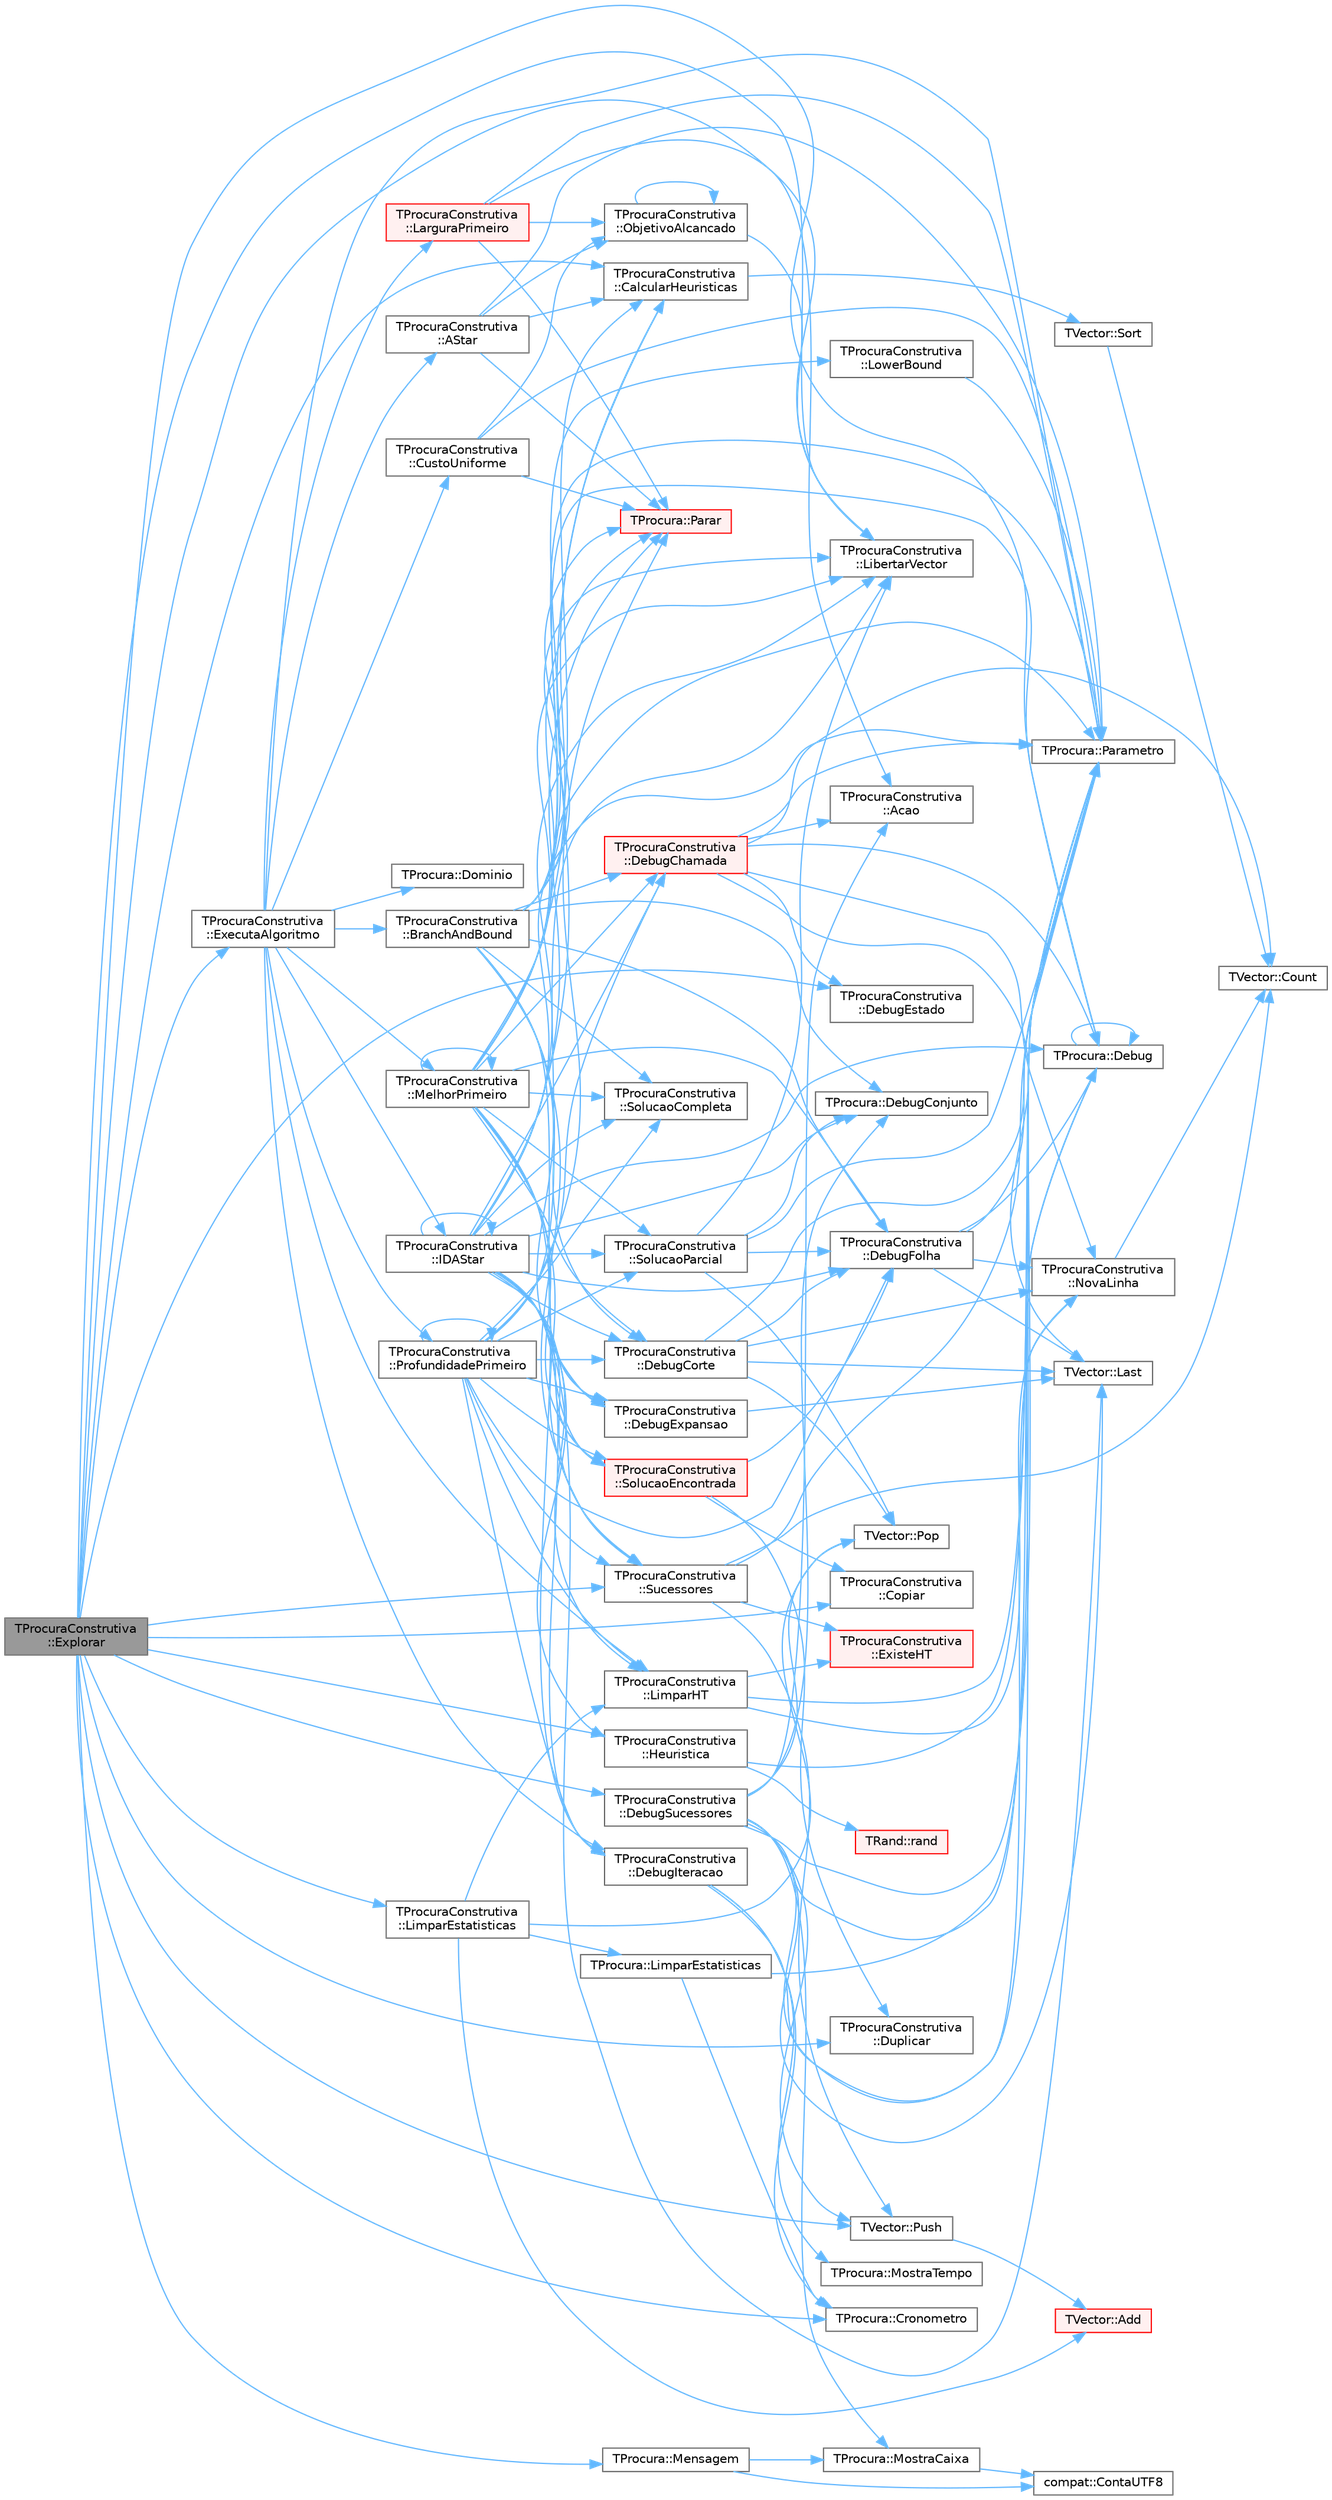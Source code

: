 digraph "TProcuraConstrutiva::Explorar"
{
 // LATEX_PDF_SIZE
  bgcolor="transparent";
  edge [fontname=Helvetica,fontsize=10,labelfontname=Helvetica,labelfontsize=10];
  node [fontname=Helvetica,fontsize=10,shape=box,height=0.2,width=0.4];
  rankdir="LR";
  Node1 [id="Node000001",label="TProcuraConstrutiva\l::Explorar",height=0.2,width=0.4,color="gray40", fillcolor="grey60", style="filled", fontcolor="black",tooltip="definir para explorar manualmente os dados (não definido em TProcura, apenas em TProcuraConstrutiva)"];
  Node1 -> Node2 [id="edge1_Node000001_Node000002",color="steelblue1",style="solid",tooltip=" "];
  Node2 [id="Node000002",label="TProcuraConstrutiva\l::Acao",height=0.2,width=0.4,color="grey40", fillcolor="white", style="filled",URL="$group__RedefinicaoSugerida.html#gacbc6e34f3a403d26d806f37b5cd739f6",tooltip="Retorna a ação (movimento, passo, jogada, lance, etc.) que gerou o sucessor."];
  Node1 -> Node3 [id="edge2_Node000001_Node000003",color="steelblue1",style="solid",tooltip=" "];
  Node3 [id="Node000003",label="TProcuraConstrutiva\l::CalcularHeuristicas",height=0.2,width=0.4,color="grey40", fillcolor="white", style="filled",URL="$classTProcuraConstrutiva.html#a640e74c9b6cd340761db671438ad679e",tooltip=" "];
  Node3 -> Node4 [id="edge3_Node000003_Node000004",color="steelblue1",style="solid",tooltip=" "];
  Node4 [id="Node000004",label="TVector::Sort",height=0.2,width=0.4,color="grey40", fillcolor="white", style="filled",URL="$classTVector.html#a6006a477a6794ac80c97cc35c8925699",tooltip="Ordena todo o vetor, opcionalmente devolvendo índices ordenados."];
  Node4 -> Node5 [id="edge4_Node000004_Node000005",color="steelblue1",style="solid",tooltip=" "];
  Node5 [id="Node000005",label="TVector::Count",height=0.2,width=0.4,color="grey40", fillcolor="white", style="filled",URL="$classTVector.html#ac3c744d84543ca6e32859eb7dfccfeef",tooltip=" "];
  Node1 -> Node6 [id="edge5_Node000001_Node000006",color="steelblue1",style="solid",tooltip=" "];
  Node6 [id="Node000006",label="TProcuraConstrutiva\l::Copiar",height=0.2,width=0.4,color="grey40", fillcolor="white", style="filled",URL="$group__RedefinicaoMandatoria.html#ga92eb7af76e68a20fe542afb459e7d642",tooltip="Fica com uma cópia do objecto."];
  Node1 -> Node7 [id="edge6_Node000001_Node000007",color="steelblue1",style="solid",tooltip=" "];
  Node7 [id="Node000007",label="TProcura::Cronometro",height=0.2,width=0.4,color="grey40", fillcolor="white", style="filled",URL="$classTProcura.html#adb09aa964fe750da7a383318cd0f48a0",tooltip="retorna o tempo em segundos desde que o cronómetro foi inicializado"];
  Node1 -> Node8 [id="edge7_Node000001_Node000008",color="steelblue1",style="solid",tooltip=" "];
  Node8 [id="Node000008",label="TProcura::Debug",height=0.2,width=0.4,color="grey40", fillcolor="white", style="filled",URL="$classTProcura.html#a0c5676c1b54ab6bdc1045b98aeafe456",tooltip="Mostra o estado no ecrã, para debug."];
  Node8 -> Node8 [id="edge8_Node000008_Node000008",color="steelblue1",style="solid",tooltip=" "];
  Node1 -> Node9 [id="edge9_Node000001_Node000009",color="steelblue1",style="solid",tooltip=" "];
  Node9 [id="Node000009",label="TProcuraConstrutiva\l::DebugEstado",height=0.2,width=0.4,color="grey40", fillcolor="white", style="filled",URL="$classTProcuraConstrutiva.html#a087454e58b5b8a30b2825ce44b007ae4",tooltip=" "];
  Node1 -> Node10 [id="edge10_Node000001_Node000010",color="steelblue1",style="solid",tooltip=" "];
  Node10 [id="Node000010",label="TProcuraConstrutiva\l::DebugSucessores",height=0.2,width=0.4,color="grey40", fillcolor="white", style="filled",URL="$classTProcuraConstrutiva.html#a08aa14ddc895426b2ce3df4d763cbbd7",tooltip=" "];
  Node10 -> Node2 [id="edge11_Node000010_Node000002",color="steelblue1",style="solid",tooltip=" "];
  Node10 -> Node8 [id="edge12_Node000010_Node000008",color="steelblue1",style="solid",tooltip=" "];
  Node10 -> Node11 [id="edge13_Node000010_Node000011",color="steelblue1",style="solid",tooltip=" "];
  Node11 [id="Node000011",label="TProcura::DebugConjunto",height=0.2,width=0.4,color="grey40", fillcolor="white", style="filled",URL="$classTProcura.html#aeb0c13100562688b04050be9710eaf38",tooltip=" "];
  Node10 -> Node12 [id="edge14_Node000010_Node000012",color="steelblue1",style="solid",tooltip=" "];
  Node12 [id="Node000012",label="TVector::Last",height=0.2,width=0.4,color="grey40", fillcolor="white", style="filled",URL="$classTVector.html#aa304d639c79ef2842f9951846c6292e3",tooltip=" "];
  Node10 -> Node13 [id="edge15_Node000010_Node000013",color="steelblue1",style="solid",tooltip=" "];
  Node13 [id="Node000013",label="TProcura::MostraCaixa",height=0.2,width=0.4,color="grey40", fillcolor="white", style="filled",URL="$classTProcura.html#a3496857ee1a91785fbb6ad45f5e9ddea",tooltip=" "];
  Node13 -> Node14 [id="edge16_Node000013_Node000014",color="steelblue1",style="solid",tooltip=" "];
  Node14 [id="Node000014",label="compat::ContaUTF8",height=0.2,width=0.4,color="grey40", fillcolor="white", style="filled",URL="$namespacecompat.html#a2cc00022a29bc0fc08165228956a10f5",tooltip=" "];
  Node10 -> Node15 [id="edge17_Node000010_Node000015",color="steelblue1",style="solid",tooltip=" "];
  Node15 [id="Node000015",label="TProcuraConstrutiva\l::NovaLinha",height=0.2,width=0.4,color="grey40", fillcolor="white", style="filled",URL="$classTProcuraConstrutiva.html#a7426b2abb333f77ef5d00ae46d5f2d32",tooltip=" "];
  Node15 -> Node5 [id="edge18_Node000015_Node000005",color="steelblue1",style="solid",tooltip=" "];
  Node10 -> Node16 [id="edge19_Node000010_Node000016",color="steelblue1",style="solid",tooltip=" "];
  Node16 [id="Node000016",label="TProcura::Parametro",height=0.2,width=0.4,color="grey40", fillcolor="white", style="filled",URL="$classTProcura.html#a0e9e692f29af8a5d5279a8647c800437",tooltip=" "];
  Node10 -> Node17 [id="edge20_Node000010_Node000017",color="steelblue1",style="solid",tooltip=" "];
  Node17 [id="Node000017",label="TVector::Pop",height=0.2,width=0.4,color="grey40", fillcolor="white", style="filled",URL="$classTVector.html#a3249913626d54e46b07e168ce1f05d87",tooltip=" "];
  Node10 -> Node18 [id="edge21_Node000010_Node000018",color="steelblue1",style="solid",tooltip=" "];
  Node18 [id="Node000018",label="TVector::Push",height=0.2,width=0.4,color="grey40", fillcolor="white", style="filled",URL="$classTVector.html#afd25458f77157e6e8aa4ba0e6be3fb64",tooltip=" "];
  Node18 -> Node19 [id="edge22_Node000018_Node000019",color="steelblue1",style="solid",tooltip=" "];
  Node19 [id="Node000019",label="TVector::Add",height=0.2,width=0.4,color="red", fillcolor="#FFF0F0", style="filled",URL="$classTVector.html#aa28afdd47b27c5e004fc75b86d6f66a6",tooltip=" "];
  Node1 -> Node21 [id="edge23_Node000001_Node000021",color="steelblue1",style="solid",tooltip=" "];
  Node21 [id="Node000021",label="TProcuraConstrutiva\l::Duplicar",height=0.2,width=0.4,color="grey40", fillcolor="white", style="filled",URL="$group__RedefinicaoMandatoria.html#gaf7c2483f38d11825c220b7a8d538a623",tooltip="Cria um objecto que é uma cópia deste."];
  Node1 -> Node22 [id="edge24_Node000001_Node000022",color="steelblue1",style="solid",tooltip=" "];
  Node22 [id="Node000022",label="TProcuraConstrutiva\l::ExecutaAlgoritmo",height=0.2,width=0.4,color="grey40", fillcolor="white", style="filled",URL="$group__RedefinicaoOpcional.html#gae52871eb18c8ae656a2174acf43b3bb3",tooltip="Executa o algoritmo com os parametros atuais."];
  Node22 -> Node23 [id="edge25_Node000022_Node000023",color="steelblue1",style="solid",tooltip=" "];
  Node23 [id="Node000023",label="TProcuraConstrutiva\l::AStar",height=0.2,width=0.4,color="grey40", fillcolor="white", style="filled",URL="$group__ProcurasInformadas.html#ga37dd78e1a9a6742700728135f81964b4",tooltip="Executa a procura A*, algoritmo informado."];
  Node23 -> Node3 [id="edge26_Node000023_Node000003",color="steelblue1",style="solid",tooltip=" "];
  Node23 -> Node24 [id="edge27_Node000023_Node000024",color="steelblue1",style="solid",tooltip=" "];
  Node24 [id="Node000024",label="TProcuraConstrutiva\l::ObjetivoAlcancado",height=0.2,width=0.4,color="grey40", fillcolor="white", style="filled",URL="$classTProcuraConstrutiva.html#a8e7879e0ac12522e0eedf3d3d365e51c",tooltip=" "];
  Node24 -> Node25 [id="edge28_Node000024_Node000025",color="steelblue1",style="solid",tooltip=" "];
  Node25 [id="Node000025",label="TProcuraConstrutiva\l::LibertarVector",height=0.2,width=0.4,color="grey40", fillcolor="white", style="filled",URL="$classTProcuraConstrutiva.html#a976f17b2b53ce9ffc7d1795d291262df",tooltip=" "];
  Node24 -> Node24 [id="edge29_Node000024_Node000024",color="steelblue1",style="solid",tooltip=" "];
  Node23 -> Node16 [id="edge30_Node000023_Node000016",color="steelblue1",style="solid",tooltip=" "];
  Node23 -> Node26 [id="edge31_Node000023_Node000026",color="steelblue1",style="solid",tooltip=" "];
  Node26 [id="Node000026",label="TProcura::Parar",height=0.2,width=0.4,color="red", fillcolor="#FFF0F0", style="filled",URL="$classTProcura.html#a7952e187e1b0ae0ca52edab157223179",tooltip="Verifica se a procura deve ser interrompida."];
  Node22 -> Node29 [id="edge32_Node000022_Node000029",color="steelblue1",style="solid",tooltip=" "];
  Node29 [id="Node000029",label="TProcuraConstrutiva\l::BranchAndBound",height=0.2,width=0.4,color="grey40", fillcolor="white", style="filled",URL="$group__ProcurasInformadas.html#gafe804dbf6cabda9e627500c2d4f8aafd",tooltip="Executa o algoritmo Branch-and-Bound, um algoritmo informado."];
  Node29 -> Node3 [id="edge33_Node000029_Node000003",color="steelblue1",style="solid",tooltip=" "];
  Node29 -> Node8 [id="edge34_Node000029_Node000008",color="steelblue1",style="solid",tooltip=" "];
  Node29 -> Node30 [id="edge35_Node000029_Node000030",color="steelblue1",style="solid",tooltip=" "];
  Node30 [id="Node000030",label="TProcuraConstrutiva\l::DebugChamada",height=0.2,width=0.4,color="red", fillcolor="#FFF0F0", style="filled",URL="$classTProcuraConstrutiva.html#ad3d219762fe6430b44b6d7b9e53c3df3",tooltip=" "];
  Node30 -> Node2 [id="edge36_Node000030_Node000002",color="steelblue1",style="solid",tooltip=" "];
  Node30 -> Node5 [id="edge37_Node000030_Node000005",color="steelblue1",style="solid",tooltip=" "];
  Node30 -> Node8 [id="edge38_Node000030_Node000008",color="steelblue1",style="solid",tooltip=" "];
  Node30 -> Node9 [id="edge39_Node000030_Node000009",color="steelblue1",style="solid",tooltip=" "];
  Node30 -> Node12 [id="edge40_Node000030_Node000012",color="steelblue1",style="solid",tooltip=" "];
  Node30 -> Node15 [id="edge41_Node000030_Node000015",color="steelblue1",style="solid",tooltip=" "];
  Node30 -> Node16 [id="edge42_Node000030_Node000016",color="steelblue1",style="solid",tooltip=" "];
  Node29 -> Node11 [id="edge43_Node000029_Node000011",color="steelblue1",style="solid",tooltip=" "];
  Node29 -> Node32 [id="edge44_Node000029_Node000032",color="steelblue1",style="solid",tooltip=" "];
  Node32 [id="Node000032",label="TProcuraConstrutiva\l::DebugCorte",height=0.2,width=0.4,color="grey40", fillcolor="white", style="filled",URL="$classTProcuraConstrutiva.html#a042ab47715ba45d53a86413415ea95fd",tooltip=" "];
  Node32 -> Node33 [id="edge45_Node000032_Node000033",color="steelblue1",style="solid",tooltip=" "];
  Node33 [id="Node000033",label="TProcuraConstrutiva\l::DebugFolha",height=0.2,width=0.4,color="grey40", fillcolor="white", style="filled",URL="$classTProcuraConstrutiva.html#a2916a3eba76527ca857dfddd67429dfd",tooltip=" "];
  Node33 -> Node8 [id="edge46_Node000033_Node000008",color="steelblue1",style="solid",tooltip=" "];
  Node33 -> Node12 [id="edge47_Node000033_Node000012",color="steelblue1",style="solid",tooltip=" "];
  Node33 -> Node15 [id="edge48_Node000033_Node000015",color="steelblue1",style="solid",tooltip=" "];
  Node33 -> Node16 [id="edge49_Node000033_Node000016",color="steelblue1",style="solid",tooltip=" "];
  Node32 -> Node12 [id="edge50_Node000032_Node000012",color="steelblue1",style="solid",tooltip=" "];
  Node32 -> Node15 [id="edge51_Node000032_Node000015",color="steelblue1",style="solid",tooltip=" "];
  Node32 -> Node16 [id="edge52_Node000032_Node000016",color="steelblue1",style="solid",tooltip=" "];
  Node32 -> Node17 [id="edge53_Node000032_Node000017",color="steelblue1",style="solid",tooltip=" "];
  Node29 -> Node34 [id="edge54_Node000029_Node000034",color="steelblue1",style="solid",tooltip=" "];
  Node34 [id="Node000034",label="TProcuraConstrutiva\l::DebugExpansao",height=0.2,width=0.4,color="grey40", fillcolor="white", style="filled",URL="$classTProcuraConstrutiva.html#aca28af2f2cc4d31b83f5f2b83c246f96",tooltip=" "];
  Node34 -> Node12 [id="edge55_Node000034_Node000012",color="steelblue1",style="solid",tooltip=" "];
  Node29 -> Node33 [id="edge56_Node000029_Node000033",color="steelblue1",style="solid",tooltip=" "];
  Node29 -> Node25 [id="edge57_Node000029_Node000025",color="steelblue1",style="solid",tooltip=" "];
  Node29 -> Node35 [id="edge58_Node000029_Node000035",color="steelblue1",style="solid",tooltip=" "];
  Node35 [id="Node000035",label="TProcuraConstrutiva\l::LowerBound",height=0.2,width=0.4,color="grey40", fillcolor="white", style="filled",URL="$classTProcuraConstrutiva.html#a5f021041a7dfe1b68890d9e5f5f0e6f4",tooltip=" "];
  Node35 -> Node16 [id="edge59_Node000035_Node000016",color="steelblue1",style="solid",tooltip=" "];
  Node29 -> Node16 [id="edge60_Node000029_Node000016",color="steelblue1",style="solid",tooltip=" "];
  Node29 -> Node26 [id="edge61_Node000029_Node000026",color="steelblue1",style="solid",tooltip=" "];
  Node29 -> Node36 [id="edge62_Node000029_Node000036",color="steelblue1",style="solid",tooltip=" "];
  Node36 [id="Node000036",label="TProcuraConstrutiva\l::SolucaoCompleta",height=0.2,width=0.4,color="grey40", fillcolor="white", style="filled",URL="$group__RedefinicaoMandatoria.html#ga1f3e2b667881c3e910ba372467645304",tooltip="Verifica se o estado actual é objectivo (é uma solução completa)"];
  Node29 -> Node37 [id="edge63_Node000029_Node000037",color="steelblue1",style="solid",tooltip=" "];
  Node37 [id="Node000037",label="TProcuraConstrutiva\l::SolucaoEncontrada",height=0.2,width=0.4,color="red", fillcolor="#FFF0F0", style="filled",URL="$classTProcuraConstrutiva.html#a2f648df694a20e7fcb688c9979f763fd",tooltip=" "];
  Node37 -> Node6 [id="edge64_Node000037_Node000006",color="steelblue1",style="solid",tooltip=" "];
  Node37 -> Node33 [id="edge65_Node000037_Node000033",color="steelblue1",style="solid",tooltip=" "];
  Node37 -> Node21 [id="edge66_Node000037_Node000021",color="steelblue1",style="solid",tooltip=" "];
  Node29 -> Node40 [id="edge67_Node000029_Node000040",color="steelblue1",style="solid",tooltip=" "];
  Node40 [id="Node000040",label="TProcuraConstrutiva\l::Sucessores",height=0.2,width=0.4,color="grey40", fillcolor="white", style="filled",URL="$group__RedefinicaoMandatoria.html#ga0a13570d2f5a21296e3c10c2780e170c",tooltip="Coloca em sucessores a lista de estados sucessores."];
  Node40 -> Node5 [id="edge68_Node000040_Node000005",color="steelblue1",style="solid",tooltip=" "];
  Node40 -> Node41 [id="edge69_Node000040_Node000041",color="steelblue1",style="solid",tooltip=" "];
  Node41 [id="Node000041",label="TProcuraConstrutiva\l::ExisteHT",height=0.2,width=0.4,color="red", fillcolor="#FFF0F0", style="filled",URL="$classTProcuraConstrutiva.html#ad7857beab462b4b09a37e70cc9c787ac",tooltip=" "];
  Node40 -> Node16 [id="edge70_Node000040_Node000016",color="steelblue1",style="solid",tooltip=" "];
  Node40 -> Node18 [id="edge71_Node000040_Node000018",color="steelblue1",style="solid",tooltip=" "];
  Node22 -> Node45 [id="edge72_Node000022_Node000045",color="steelblue1",style="solid",tooltip=" "];
  Node45 [id="Node000045",label="TProcuraConstrutiva\l::CustoUniforme",height=0.2,width=0.4,color="grey40", fillcolor="white", style="filled",URL="$group__ProcurasCegas.html#ga2343fafdecfd55b69c0ffb71e8f9426b",tooltip="Executa a procura por custo uniforme, algoritmo cego."];
  Node45 -> Node24 [id="edge73_Node000045_Node000024",color="steelblue1",style="solid",tooltip=" "];
  Node45 -> Node16 [id="edge74_Node000045_Node000016",color="steelblue1",style="solid",tooltip=" "];
  Node45 -> Node26 [id="edge75_Node000045_Node000026",color="steelblue1",style="solid",tooltip=" "];
  Node22 -> Node46 [id="edge76_Node000022_Node000046",color="steelblue1",style="solid",tooltip=" "];
  Node46 [id="Node000046",label="TProcuraConstrutiva\l::DebugIteracao",height=0.2,width=0.4,color="grey40", fillcolor="white", style="filled",URL="$classTProcuraConstrutiva.html#ad94d8a7e8f5ed88723951ed5feaf65cb",tooltip=" "];
  Node46 -> Node7 [id="edge77_Node000046_Node000007",color="steelblue1",style="solid",tooltip=" "];
  Node46 -> Node8 [id="edge78_Node000046_Node000008",color="steelblue1",style="solid",tooltip=" "];
  Node46 -> Node47 [id="edge79_Node000046_Node000047",color="steelblue1",style="solid",tooltip=" "];
  Node47 [id="Node000047",label="TProcura::MostraTempo",height=0.2,width=0.4,color="grey40", fillcolor="white", style="filled",URL="$classTProcura.html#a3bfb17b3b826cc2f593f950a227c3049",tooltip="Mostra tempo num formato humano."];
  Node22 -> Node48 [id="edge80_Node000022_Node000048",color="steelblue1",style="solid",tooltip=" "];
  Node48 [id="Node000048",label="TProcura::Dominio",height=0.2,width=0.4,color="grey40", fillcolor="white", style="filled",URL="$classTProcura.html#a12cd67e1b86ed4d6a6c47c652c0cd9bf",tooltip="Limita o domínio de um parâmetro inteiro."];
  Node22 -> Node49 [id="edge81_Node000022_Node000049",color="steelblue1",style="solid",tooltip=" "];
  Node49 [id="Node000049",label="TProcuraConstrutiva\l::IDAStar",height=0.2,width=0.4,color="grey40", fillcolor="white", style="filled",URL="$group__ProcurasInformadas.html#gae77f9608e7988052377d7025bee7c4e8",tooltip="Executa a procura IDA*, algoritmo informado."];
  Node49 -> Node3 [id="edge82_Node000049_Node000003",color="steelblue1",style="solid",tooltip=" "];
  Node49 -> Node8 [id="edge83_Node000049_Node000008",color="steelblue1",style="solid",tooltip=" "];
  Node49 -> Node30 [id="edge84_Node000049_Node000030",color="steelblue1",style="solid",tooltip=" "];
  Node49 -> Node11 [id="edge85_Node000049_Node000011",color="steelblue1",style="solid",tooltip=" "];
  Node49 -> Node32 [id="edge86_Node000049_Node000032",color="steelblue1",style="solid",tooltip=" "];
  Node49 -> Node34 [id="edge87_Node000049_Node000034",color="steelblue1",style="solid",tooltip=" "];
  Node49 -> Node33 [id="edge88_Node000049_Node000033",color="steelblue1",style="solid",tooltip=" "];
  Node49 -> Node46 [id="edge89_Node000049_Node000046",color="steelblue1",style="solid",tooltip=" "];
  Node49 -> Node50 [id="edge90_Node000049_Node000050",color="steelblue1",style="solid",tooltip=" "];
  Node50 [id="Node000050",label="TProcuraConstrutiva\l::Heuristica",height=0.2,width=0.4,color="grey40", fillcolor="white", style="filled",URL="$group__RedefinicaoSugerida.html#ga0e8bb1bd33683545dc4f8f6329548b40",tooltip="Função para calcular quanto falta para o final, o valor da heurística."];
  Node50 -> Node16 [id="edge91_Node000050_Node000016",color="steelblue1",style="solid",tooltip=" "];
  Node50 -> Node51 [id="edge92_Node000050_Node000051",color="steelblue1",style="solid",tooltip=" "];
  Node51 [id="Node000051",label="TRand::rand",height=0.2,width=0.4,color="red", fillcolor="#FFF0F0", style="filled",URL="$namespaceTRand.html#a8f8ec155d796c5586198ac75eb966d4f",tooltip="Retorna o próximo valor pseudo-aleatório."];
  Node49 -> Node49 [id="edge93_Node000049_Node000049",color="steelblue1",style="solid",tooltip=" "];
  Node49 -> Node12 [id="edge94_Node000049_Node000012",color="steelblue1",style="solid",tooltip=" "];
  Node49 -> Node25 [id="edge95_Node000049_Node000025",color="steelblue1",style="solid",tooltip=" "];
  Node49 -> Node53 [id="edge96_Node000049_Node000053",color="steelblue1",style="solid",tooltip=" "];
  Node53 [id="Node000053",label="TProcuraConstrutiva\l::LimparHT",height=0.2,width=0.4,color="grey40", fillcolor="white", style="filled",URL="$classTProcuraConstrutiva.html#a8b500987c88352d27a68200454cc3c8c",tooltip=" "];
  Node53 -> Node41 [id="edge97_Node000053_Node000041",color="steelblue1",style="solid",tooltip=" "];
  Node53 -> Node15 [id="edge98_Node000053_Node000015",color="steelblue1",style="solid",tooltip=" "];
  Node53 -> Node16 [id="edge99_Node000053_Node000016",color="steelblue1",style="solid",tooltip=" "];
  Node49 -> Node16 [id="edge100_Node000049_Node000016",color="steelblue1",style="solid",tooltip=" "];
  Node49 -> Node26 [id="edge101_Node000049_Node000026",color="steelblue1",style="solid",tooltip=" "];
  Node49 -> Node36 [id="edge102_Node000049_Node000036",color="steelblue1",style="solid",tooltip=" "];
  Node49 -> Node37 [id="edge103_Node000049_Node000037",color="steelblue1",style="solid",tooltip=" "];
  Node49 -> Node54 [id="edge104_Node000049_Node000054",color="steelblue1",style="solid",tooltip=" "];
  Node54 [id="Node000054",label="TProcuraConstrutiva\l::SolucaoParcial",height=0.2,width=0.4,color="grey40", fillcolor="white", style="filled",URL="$classTProcuraConstrutiva.html#a5be7bb118ed235c075dad8176e543f68",tooltip=" "];
  Node54 -> Node11 [id="edge105_Node000054_Node000011",color="steelblue1",style="solid",tooltip=" "];
  Node54 -> Node33 [id="edge106_Node000054_Node000033",color="steelblue1",style="solid",tooltip=" "];
  Node54 -> Node25 [id="edge107_Node000054_Node000025",color="steelblue1",style="solid",tooltip=" "];
  Node54 -> Node16 [id="edge108_Node000054_Node000016",color="steelblue1",style="solid",tooltip=" "];
  Node54 -> Node17 [id="edge109_Node000054_Node000017",color="steelblue1",style="solid",tooltip=" "];
  Node49 -> Node40 [id="edge110_Node000049_Node000040",color="steelblue1",style="solid",tooltip=" "];
  Node22 -> Node55 [id="edge111_Node000022_Node000055",color="steelblue1",style="solid",tooltip=" "];
  Node55 [id="Node000055",label="TProcuraConstrutiva\l::LarguraPrimeiro",height=0.2,width=0.4,color="red", fillcolor="#FFF0F0", style="filled",URL="$group__ProcurasCegas.html#gafe656922894d8a27b4cfb70128793af0",tooltip="Executa a procura em largura primeiro, algoritmo cego."];
  Node55 -> Node25 [id="edge112_Node000055_Node000025",color="steelblue1",style="solid",tooltip=" "];
  Node55 -> Node24 [id="edge113_Node000055_Node000024",color="steelblue1",style="solid",tooltip=" "];
  Node55 -> Node16 [id="edge114_Node000055_Node000016",color="steelblue1",style="solid",tooltip=" "];
  Node55 -> Node26 [id="edge115_Node000055_Node000026",color="steelblue1",style="solid",tooltip=" "];
  Node22 -> Node53 [id="edge116_Node000022_Node000053",color="steelblue1",style="solid",tooltip=" "];
  Node22 -> Node57 [id="edge117_Node000022_Node000057",color="steelblue1",style="solid",tooltip=" "];
  Node57 [id="Node000057",label="TProcuraConstrutiva\l::MelhorPrimeiro",height=0.2,width=0.4,color="grey40", fillcolor="white", style="filled",URL="$group__ProcurasInformadas.html#gaebb84182343041bc276e4ceceb4b13aa",tooltip="Executa a procura melhor primeiro, algoritmo informado."];
  Node57 -> Node3 [id="edge118_Node000057_Node000003",color="steelblue1",style="solid",tooltip=" "];
  Node57 -> Node30 [id="edge119_Node000057_Node000030",color="steelblue1",style="solid",tooltip=" "];
  Node57 -> Node32 [id="edge120_Node000057_Node000032",color="steelblue1",style="solid",tooltip=" "];
  Node57 -> Node34 [id="edge121_Node000057_Node000034",color="steelblue1",style="solid",tooltip=" "];
  Node57 -> Node33 [id="edge122_Node000057_Node000033",color="steelblue1",style="solid",tooltip=" "];
  Node57 -> Node46 [id="edge123_Node000057_Node000046",color="steelblue1",style="solid",tooltip=" "];
  Node57 -> Node25 [id="edge124_Node000057_Node000025",color="steelblue1",style="solid",tooltip=" "];
  Node57 -> Node57 [id="edge125_Node000057_Node000057",color="steelblue1",style="solid",tooltip=" "];
  Node57 -> Node16 [id="edge126_Node000057_Node000016",color="steelblue1",style="solid",tooltip=" "];
  Node57 -> Node26 [id="edge127_Node000057_Node000026",color="steelblue1",style="solid",tooltip=" "];
  Node57 -> Node36 [id="edge128_Node000057_Node000036",color="steelblue1",style="solid",tooltip=" "];
  Node57 -> Node37 [id="edge129_Node000057_Node000037",color="steelblue1",style="solid",tooltip=" "];
  Node57 -> Node54 [id="edge130_Node000057_Node000054",color="steelblue1",style="solid",tooltip=" "];
  Node57 -> Node40 [id="edge131_Node000057_Node000040",color="steelblue1",style="solid",tooltip=" "];
  Node22 -> Node16 [id="edge132_Node000022_Node000016",color="steelblue1",style="solid",tooltip=" "];
  Node22 -> Node58 [id="edge133_Node000022_Node000058",color="steelblue1",style="solid",tooltip=" "];
  Node58 [id="Node000058",label="TProcuraConstrutiva\l::ProfundidadePrimeiro",height=0.2,width=0.4,color="grey40", fillcolor="white", style="filled",URL="$group__ProcurasCegas.html#gaf00d9776f6b25d56138efb6725b86228",tooltip="Executa a procura em profundidade primeiro, algoritmo cego."];
  Node58 -> Node30 [id="edge134_Node000058_Node000030",color="steelblue1",style="solid",tooltip=" "];
  Node58 -> Node32 [id="edge135_Node000058_Node000032",color="steelblue1",style="solid",tooltip=" "];
  Node58 -> Node34 [id="edge136_Node000058_Node000034",color="steelblue1",style="solid",tooltip=" "];
  Node58 -> Node33 [id="edge137_Node000058_Node000033",color="steelblue1",style="solid",tooltip=" "];
  Node58 -> Node46 [id="edge138_Node000058_Node000046",color="steelblue1",style="solid",tooltip=" "];
  Node58 -> Node25 [id="edge139_Node000058_Node000025",color="steelblue1",style="solid",tooltip=" "];
  Node58 -> Node53 [id="edge140_Node000058_Node000053",color="steelblue1",style="solid",tooltip=" "];
  Node58 -> Node26 [id="edge141_Node000058_Node000026",color="steelblue1",style="solid",tooltip=" "];
  Node58 -> Node58 [id="edge142_Node000058_Node000058",color="steelblue1",style="solid",tooltip=" "];
  Node58 -> Node36 [id="edge143_Node000058_Node000036",color="steelblue1",style="solid",tooltip=" "];
  Node58 -> Node37 [id="edge144_Node000058_Node000037",color="steelblue1",style="solid",tooltip=" "];
  Node58 -> Node54 [id="edge145_Node000058_Node000054",color="steelblue1",style="solid",tooltip=" "];
  Node58 -> Node40 [id="edge146_Node000058_Node000040",color="steelblue1",style="solid",tooltip=" "];
  Node1 -> Node50 [id="edge147_Node000001_Node000050",color="steelblue1",style="solid",tooltip=" "];
  Node1 -> Node25 [id="edge148_Node000001_Node000025",color="steelblue1",style="solid",tooltip=" "];
  Node1 -> Node59 [id="edge149_Node000001_Node000059",color="steelblue1",style="solid",tooltip=" "];
  Node59 [id="Node000059",label="TProcuraConstrutiva\l::LimparEstatisticas",height=0.2,width=0.4,color="grey40", fillcolor="white", style="filled",URL="$classTProcuraConstrutiva.html#adaefadabea2eb225ed28c3927feb6828",tooltip="Chapar antes da execução do algoritmo. Limpa valores estatísticos, e fixa o instante limite de tempo ..."];
  Node59 -> Node19 [id="edge150_Node000059_Node000019",color="steelblue1",style="solid",tooltip=" "];
  Node59 -> Node60 [id="edge151_Node000059_Node000060",color="steelblue1",style="solid",tooltip=" "];
  Node60 [id="Node000060",label="TProcura::LimparEstatisticas",height=0.2,width=0.4,color="grey40", fillcolor="white", style="filled",URL="$classTProcura.html#ae82e7be02923531e7ead26b1b25cec0f",tooltip="Chapar antes da execução do algoritmo. Limpa valores estatísticos, e fixa o instante limite de tempo ..."];
  Node60 -> Node7 [id="edge152_Node000060_Node000007",color="steelblue1",style="solid",tooltip=" "];
  Node60 -> Node16 [id="edge153_Node000060_Node000016",color="steelblue1",style="solid",tooltip=" "];
  Node59 -> Node53 [id="edge154_Node000059_Node000053",color="steelblue1",style="solid",tooltip=" "];
  Node59 -> Node17 [id="edge155_Node000059_Node000017",color="steelblue1",style="solid",tooltip=" "];
  Node1 -> Node61 [id="edge156_Node000001_Node000061",color="steelblue1",style="solid",tooltip=" "];
  Node61 [id="Node000061",label="TProcura::Mensagem",height=0.2,width=0.4,color="grey40", fillcolor="white", style="filled",URL="$classTProcura.html#a8367fcda807ebad51f2475eba9adf3a3",tooltip=" "];
  Node61 -> Node14 [id="edge157_Node000061_Node000014",color="steelblue1",style="solid",tooltip=" "];
  Node61 -> Node13 [id="edge158_Node000061_Node000013",color="steelblue1",style="solid",tooltip=" "];
  Node1 -> Node18 [id="edge159_Node000001_Node000018",color="steelblue1",style="solid",tooltip=" "];
  Node1 -> Node40 [id="edge160_Node000001_Node000040",color="steelblue1",style="solid",tooltip=" "];
}
